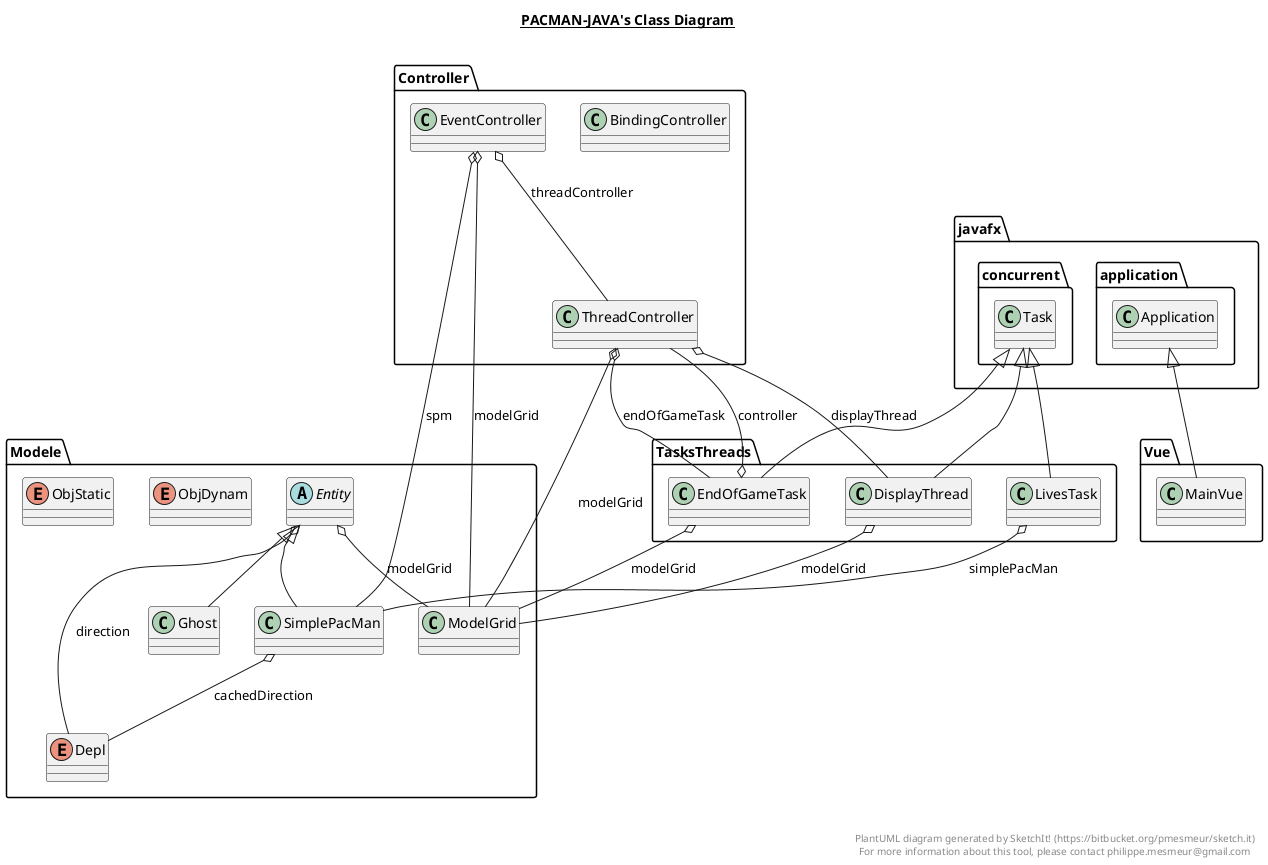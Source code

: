 @startuml

title __PACMAN-JAVA's Class Diagram__\n

  namespace Controller {
    class Controller.BindingController {
    }
  }
  

  namespace Controller {
    class Controller.EventController {
    }
  }
  

  namespace Controller {
    class Controller.ThreadController {
    }
  }
  

  namespace Modele {
    enum Depl {
    }
  }
  

  namespace Modele {
    abstract class Modele.Entity {
    }
  }
  

  namespace Modele {
    class Modele.Ghost {
    }
  }
  

  namespace Modele {
    class Modele.ModelGrid {
    }
  }
  

  namespace Modele {
    enum ObjDynam {
    }
  }
  

  namespace Modele {
    enum ObjStatic {
    }
  }
  

  namespace Modele {
    class Modele.SimplePacMan {
    }
  }
  

  namespace TasksThreads {
    class TasksThreads.DisplayThread {
    }
  }
  

  namespace TasksThreads {
    class TasksThreads.EndOfGameTask {
    }
  }
  

  namespace TasksThreads {
    class TasksThreads.LivesTask {
    }
  }
  

  namespace Vue {
    class Vue.MainVue {
    }
  }
  

  Controller.EventController o-- Modele.ModelGrid : modelGrid
  Controller.EventController o-- Modele.SimplePacMan : spm
  Controller.EventController o-- Controller.ThreadController : threadController
  Controller.ThreadController o-- TasksThreads.DisplayThread : displayThread
  Controller.ThreadController o-- TasksThreads.EndOfGameTask : endOfGameTask
  Controller.ThreadController o-- Modele.ModelGrid : modelGrid
  Controller.ThreadController o-- Controller.BindingController.direction : paneDirection
  Modele.Entity o-- Modele.Depl : direction
  Modele.Entity o-- Modele.ModelGrid : modelGrid
  Modele.Ghost -up-|> Modele.Entity
  Modele.SimplePacMan -up-|> Modele.Entity
  Modele.SimplePacMan o-- Modele.Depl : cachedDirection
  TasksThreads.DisplayThread -up-|> javafx.concurrent.Task
  TasksThreads.DisplayThread o-- Modele.ModelGrid : modelGrid
  TasksThreads.EndOfGameTask -up-|> javafx.concurrent.Task
  TasksThreads.EndOfGameTask o-- Controller.ThreadController : controller
  TasksThreads.EndOfGameTask o-- Modele.ModelGrid : modelGrid
  TasksThreads.LivesTask -up-|> javafx.concurrent.Task
  TasksThreads.LivesTask o-- Modele.SimplePacMan : simplePacMan
  Vue.MainVue -up-|> javafx.application.Application


right footer


PlantUML diagram generated by SketchIt! (https://bitbucket.org/pmesmeur/sketch.it)
For more information about this tool, please contact philippe.mesmeur@gmail.com
endfooter

@enduml
